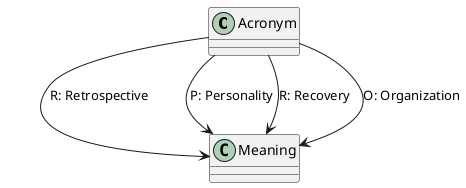 @startuml

top to bottom direction

Acronym --> Meaning: R: Retrospective
Acronym --> Meaning: P: Personality
Acronym --> Meaning: R: Recovery
Acronym --> Meaning: O: Organization

@enduml
